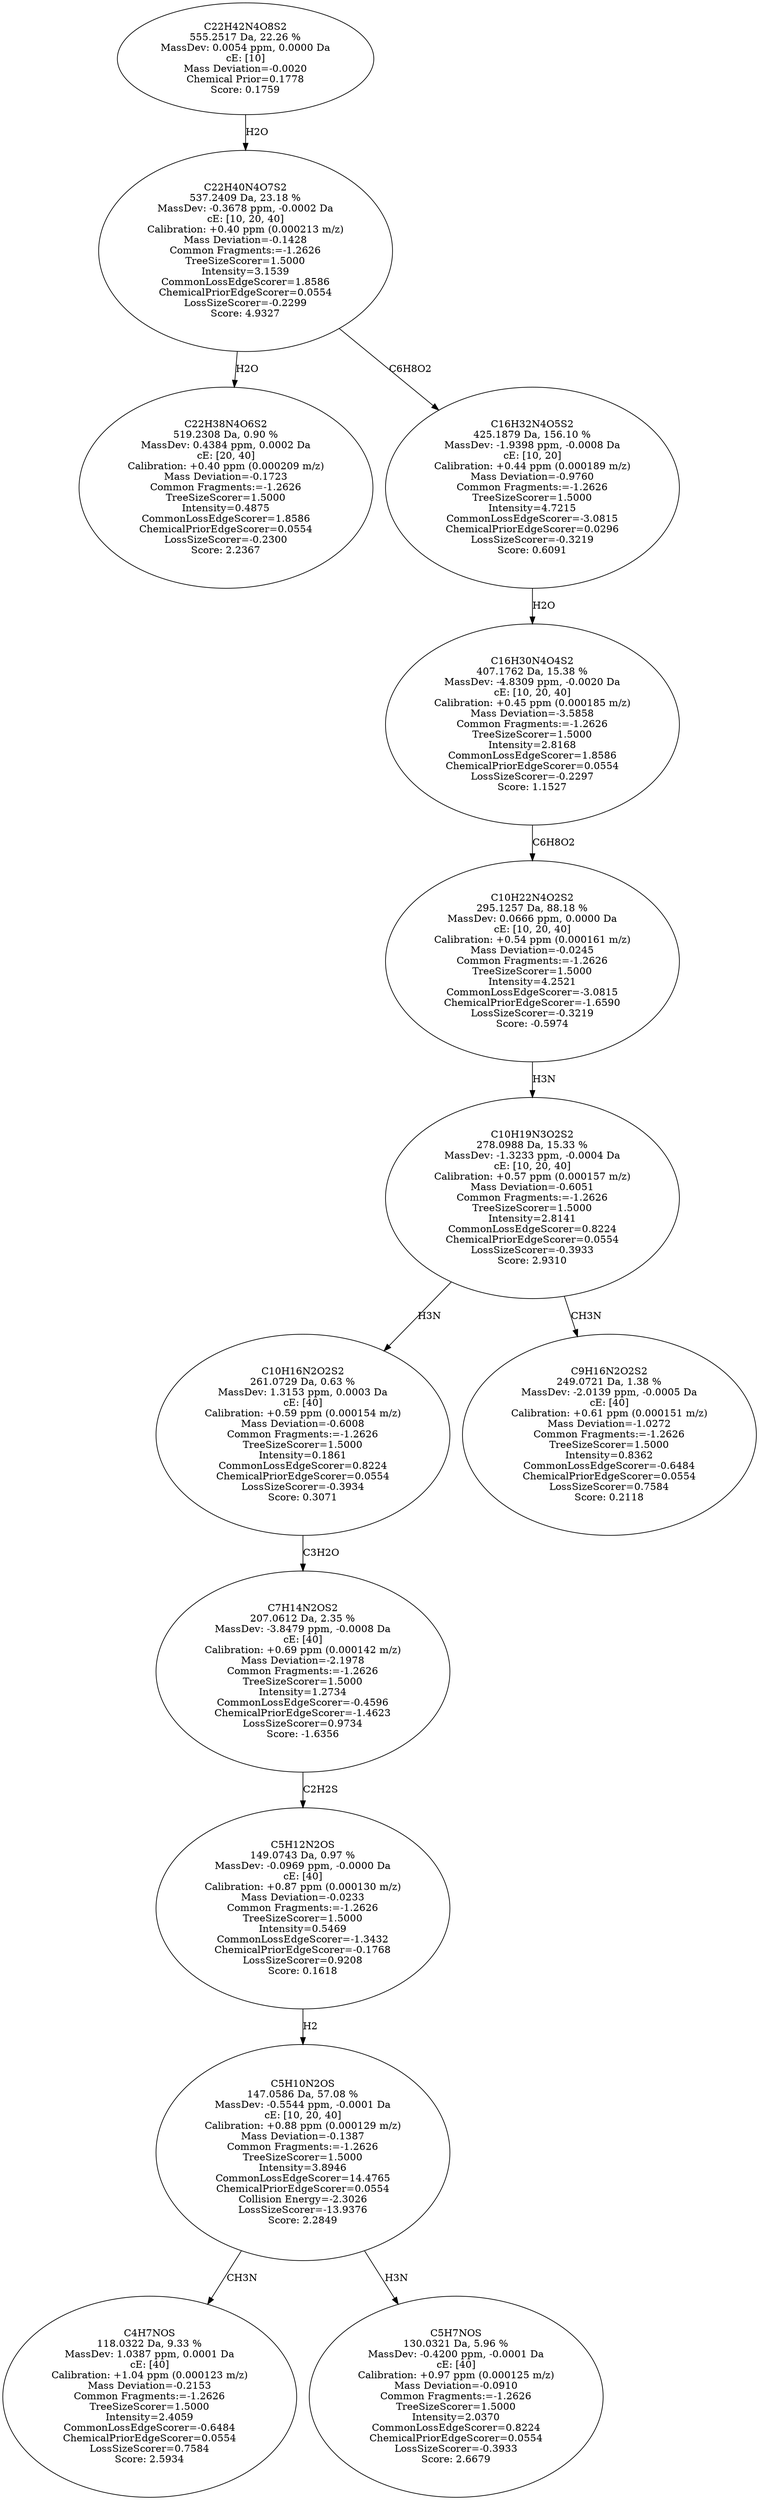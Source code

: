 strict digraph {
v1 [label="C22H38N4O6S2\n519.2308 Da, 0.90 %\nMassDev: 0.4384 ppm, 0.0002 Da\ncE: [20, 40]\nCalibration: +0.40 ppm (0.000209 m/z)\nMass Deviation=-0.1723\nCommon Fragments:=-1.2626\nTreeSizeScorer=1.5000\nIntensity=0.4875\nCommonLossEdgeScorer=1.8586\nChemicalPriorEdgeScorer=0.0554\nLossSizeScorer=-0.2300\nScore: 2.2367"];
v2 [label="C4H7NOS\n118.0322 Da, 9.33 %\nMassDev: 1.0387 ppm, 0.0001 Da\ncE: [40]\nCalibration: +1.04 ppm (0.000123 m/z)\nMass Deviation=-0.2153\nCommon Fragments:=-1.2626\nTreeSizeScorer=1.5000\nIntensity=2.4059\nCommonLossEdgeScorer=-0.6484\nChemicalPriorEdgeScorer=0.0554\nLossSizeScorer=0.7584\nScore: 2.5934"];
v3 [label="C5H7NOS\n130.0321 Da, 5.96 %\nMassDev: -0.4200 ppm, -0.0001 Da\ncE: [40]\nCalibration: +0.97 ppm (0.000125 m/z)\nMass Deviation=-0.0910\nCommon Fragments:=-1.2626\nTreeSizeScorer=1.5000\nIntensity=2.0370\nCommonLossEdgeScorer=0.8224\nChemicalPriorEdgeScorer=0.0554\nLossSizeScorer=-0.3933\nScore: 2.6679"];
v4 [label="C5H10N2OS\n147.0586 Da, 57.08 %\nMassDev: -0.5544 ppm, -0.0001 Da\ncE: [10, 20, 40]\nCalibration: +0.88 ppm (0.000129 m/z)\nMass Deviation=-0.1387\nCommon Fragments:=-1.2626\nTreeSizeScorer=1.5000\nIntensity=3.8946\nCommonLossEdgeScorer=14.4765\nChemicalPriorEdgeScorer=0.0554\nCollision Energy=-2.3026\nLossSizeScorer=-13.9376\nScore: 2.2849"];
v5 [label="C5H12N2OS\n149.0743 Da, 0.97 %\nMassDev: -0.0969 ppm, -0.0000 Da\ncE: [40]\nCalibration: +0.87 ppm (0.000130 m/z)\nMass Deviation=-0.0233\nCommon Fragments:=-1.2626\nTreeSizeScorer=1.5000\nIntensity=0.5469\nCommonLossEdgeScorer=-1.3432\nChemicalPriorEdgeScorer=-0.1768\nLossSizeScorer=0.9208\nScore: 0.1618"];
v6 [label="C7H14N2OS2\n207.0612 Da, 2.35 %\nMassDev: -3.8479 ppm, -0.0008 Da\ncE: [40]\nCalibration: +0.69 ppm (0.000142 m/z)\nMass Deviation=-2.1978\nCommon Fragments:=-1.2626\nTreeSizeScorer=1.5000\nIntensity=1.2734\nCommonLossEdgeScorer=-0.4596\nChemicalPriorEdgeScorer=-1.4623\nLossSizeScorer=0.9734\nScore: -1.6356"];
v7 [label="C10H16N2O2S2\n261.0729 Da, 0.63 %\nMassDev: 1.3153 ppm, 0.0003 Da\ncE: [40]\nCalibration: +0.59 ppm (0.000154 m/z)\nMass Deviation=-0.6008\nCommon Fragments:=-1.2626\nTreeSizeScorer=1.5000\nIntensity=0.1861\nCommonLossEdgeScorer=0.8224\nChemicalPriorEdgeScorer=0.0554\nLossSizeScorer=-0.3934\nScore: 0.3071"];
v8 [label="C9H16N2O2S2\n249.0721 Da, 1.38 %\nMassDev: -2.0139 ppm, -0.0005 Da\ncE: [40]\nCalibration: +0.61 ppm (0.000151 m/z)\nMass Deviation=-1.0272\nCommon Fragments:=-1.2626\nTreeSizeScorer=1.5000\nIntensity=0.8362\nCommonLossEdgeScorer=-0.6484\nChemicalPriorEdgeScorer=0.0554\nLossSizeScorer=0.7584\nScore: 0.2118"];
v9 [label="C10H19N3O2S2\n278.0988 Da, 15.33 %\nMassDev: -1.3233 ppm, -0.0004 Da\ncE: [10, 20, 40]\nCalibration: +0.57 ppm (0.000157 m/z)\nMass Deviation=-0.6051\nCommon Fragments:=-1.2626\nTreeSizeScorer=1.5000\nIntensity=2.8141\nCommonLossEdgeScorer=0.8224\nChemicalPriorEdgeScorer=0.0554\nLossSizeScorer=-0.3933\nScore: 2.9310"];
v10 [label="C10H22N4O2S2\n295.1257 Da, 88.18 %\nMassDev: 0.0666 ppm, 0.0000 Da\ncE: [10, 20, 40]\nCalibration: +0.54 ppm (0.000161 m/z)\nMass Deviation=-0.0245\nCommon Fragments:=-1.2626\nTreeSizeScorer=1.5000\nIntensity=4.2521\nCommonLossEdgeScorer=-3.0815\nChemicalPriorEdgeScorer=-1.6590\nLossSizeScorer=-0.3219\nScore: -0.5974"];
v11 [label="C16H30N4O4S2\n407.1762 Da, 15.38 %\nMassDev: -4.8309 ppm, -0.0020 Da\ncE: [10, 20, 40]\nCalibration: +0.45 ppm (0.000185 m/z)\nMass Deviation=-3.5858\nCommon Fragments:=-1.2626\nTreeSizeScorer=1.5000\nIntensity=2.8168\nCommonLossEdgeScorer=1.8586\nChemicalPriorEdgeScorer=0.0554\nLossSizeScorer=-0.2297\nScore: 1.1527"];
v12 [label="C16H32N4O5S2\n425.1879 Da, 156.10 %\nMassDev: -1.9398 ppm, -0.0008 Da\ncE: [10, 20]\nCalibration: +0.44 ppm (0.000189 m/z)\nMass Deviation=-0.9760\nCommon Fragments:=-1.2626\nTreeSizeScorer=1.5000\nIntensity=4.7215\nCommonLossEdgeScorer=-3.0815\nChemicalPriorEdgeScorer=0.0296\nLossSizeScorer=-0.3219\nScore: 0.6091"];
v13 [label="C22H40N4O7S2\n537.2409 Da, 23.18 %\nMassDev: -0.3678 ppm, -0.0002 Da\ncE: [10, 20, 40]\nCalibration: +0.40 ppm (0.000213 m/z)\nMass Deviation=-0.1428\nCommon Fragments:=-1.2626\nTreeSizeScorer=1.5000\nIntensity=3.1539\nCommonLossEdgeScorer=1.8586\nChemicalPriorEdgeScorer=0.0554\nLossSizeScorer=-0.2299\nScore: 4.9327"];
v14 [label="C22H42N4O8S2\n555.2517 Da, 22.26 %\nMassDev: 0.0054 ppm, 0.0000 Da\ncE: [10]\nMass Deviation=-0.0020\nChemical Prior=0.1778\nScore: 0.1759"];
v13 -> v1 [label="H2O"];
v4 -> v2 [label="CH3N"];
v4 -> v3 [label="H3N"];
v5 -> v4 [label="H2"];
v6 -> v5 [label="C2H2S"];
v7 -> v6 [label="C3H2O"];
v9 -> v7 [label="H3N"];
v9 -> v8 [label="CH3N"];
v10 -> v9 [label="H3N"];
v11 -> v10 [label="C6H8O2"];
v12 -> v11 [label="H2O"];
v13 -> v12 [label="C6H8O2"];
v14 -> v13 [label="H2O"];
}
